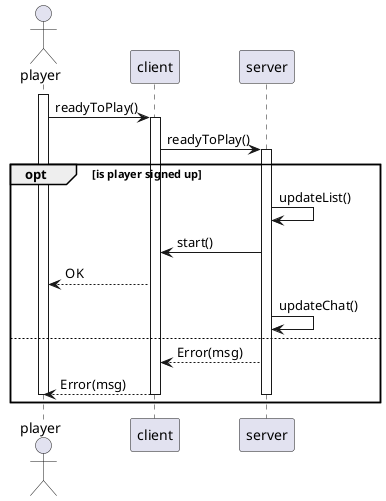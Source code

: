 @startuml

actor player

activate player
player->client:readyToPlay()
activate client

client->server:readyToPlay()

opt is player signed up
  activate server
  server->server:updateList()
  server->client:start()
  client-->player:OK
  server->server:updateChat()
else
  server-->client:Error(msg)
  client-->player:Error(msg)
  deactivate server
  deactivate client
  deactivate player
end

@enduml
